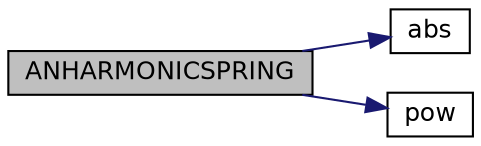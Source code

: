 digraph "ANHARMONICSPRING"
{
 // INTERACTIVE_SVG=YES
 // LATEX_PDF_SIZE
  bgcolor="transparent";
  edge [fontname="Helvetica",fontsize="12",labelfontname="Helvetica",labelfontsize="12"];
  node [fontname="Helvetica",fontsize="12",shape=record];
  rankdir="LR";
  Node1 [label="ANHARMONICSPRING",height=0.2,width=0.4,color="black", fillcolor="grey75", style="filled", fontcolor="black",tooltip="Anharmonic spring potential functions."];
  Node1 -> Node2 [color="midnightblue",fontsize="12",style="solid"];
  Node2 [label="abs",height=0.2,width=0.4,color="black",URL="$autodiff_8libmd_8cc_aef1f4db2bbc91c997fdc24226ea63d52.html#aef1f4db2bbc91c997fdc24226ea63d52",tooltip=" "];
  Node1 -> Node3 [color="midnightblue",fontsize="12",style="solid"];
  Node3 [label="pow",height=0.2,width=0.4,color="black",URL="$autodiff_8libmd_8cc_a4fd9e414f0c7ab2098dcea6c6de318d9.html#a4fd9e414f0c7ab2098dcea6c6de318d9",tooltip=" "];
}

